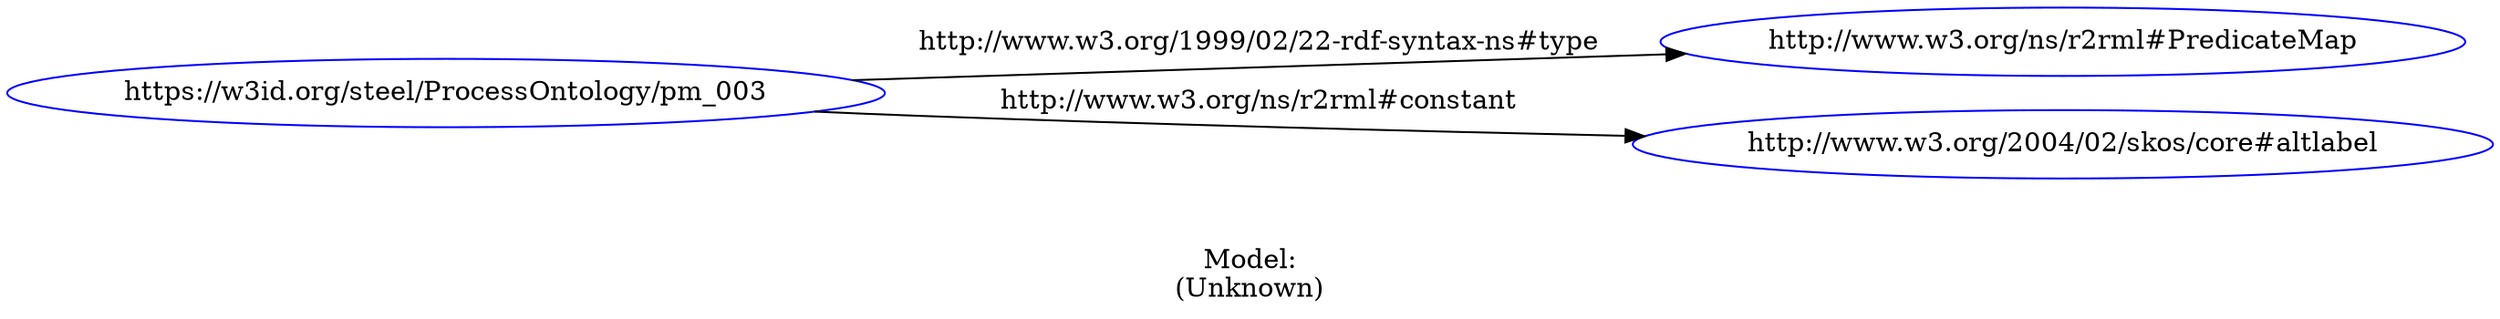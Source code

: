 digraph {
	rankdir = LR;
	charset="utf-8";

	"Rhttps://w3id.org/steel/ProcessOntology/pm_003" -> "Rhttp://www.w3.org/ns/r2rml#PredicateMap" [ label="http://www.w3.org/1999/02/22-rdf-syntax-ns#type" ];
	"Rhttps://w3id.org/steel/ProcessOntology/pm_003" -> "Rhttp://www.w3.org/2004/02/skos/core#altlabel" [ label="http://www.w3.org/ns/r2rml#constant" ];

	// Resources
	"Rhttps://w3id.org/steel/ProcessOntology/pm_003" [ label="https://w3id.org/steel/ProcessOntology/pm_003", shape = ellipse, color = blue ];
	"Rhttp://www.w3.org/ns/r2rml#PredicateMap" [ label="http://www.w3.org/ns/r2rml#PredicateMap", shape = ellipse, color = blue ];
	"Rhttp://www.w3.org/2004/02/skos/core#altlabel" [ label="http://www.w3.org/2004/02/skos/core#altlabel", shape = ellipse, color = blue ];

	// Anonymous nodes

	// Literals

	label="\n\nModel:\n(Unknown)";
}
